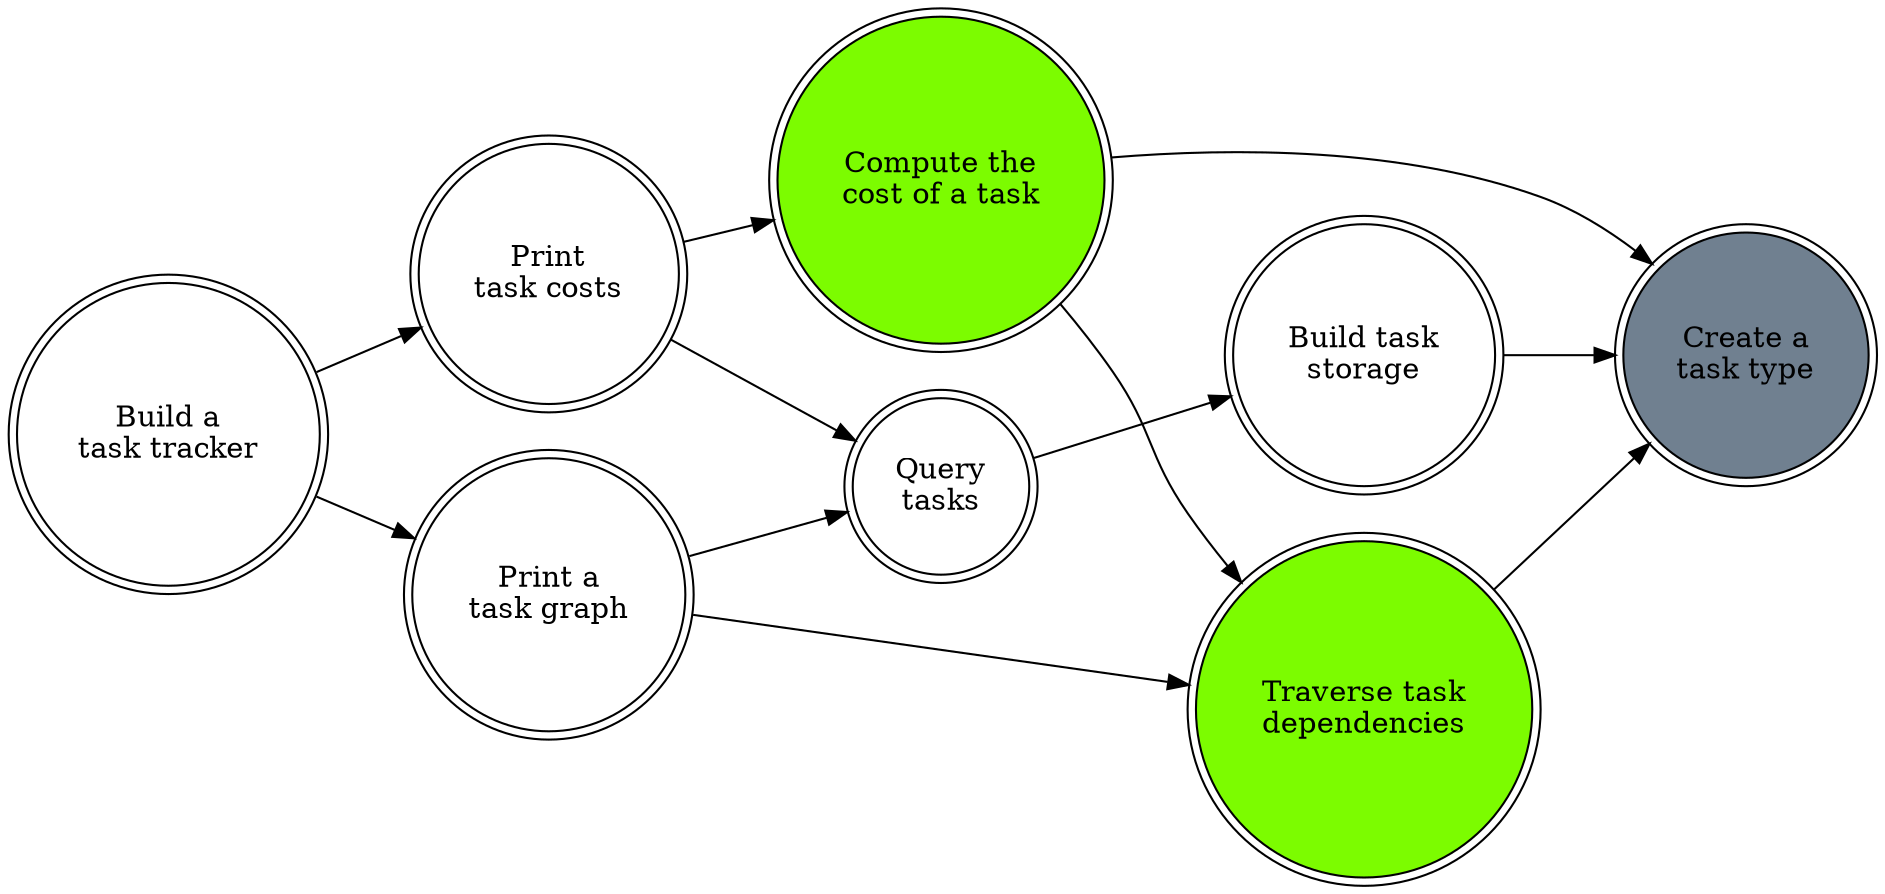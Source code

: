 digraph G {
  rankdir="LR";
  node [shape=doublecircle]
  tt  [label="Build a\ntask tracker"]
  ct  [label="Create a\ntask type"; style="filled"; fillcolor="slategray"]
  ptg [label="Print a\ntask graph"]
  ptc [label="Print\ntask costs"]
  qt  [label="Query\ntasks"]
  bts [label="Build task\nstorage"]
  ctc [label="Compute the\ncost of a task"; style="filled"; fillcolor="lawngreen"]
  ttd [label="Traverse task\ndependencies"; style="filled"; fillcolor="lawngreen"]

  tt  -> ptg
  ptg -> qt
  qt  -> bts
  tt  -> ptc
  ptc -> qt
  ptc -> ctc
  ctc -> ct
  bts -> ct
  ptg -> ttd
  ttd -> ct
  ctc -> ttd
}

